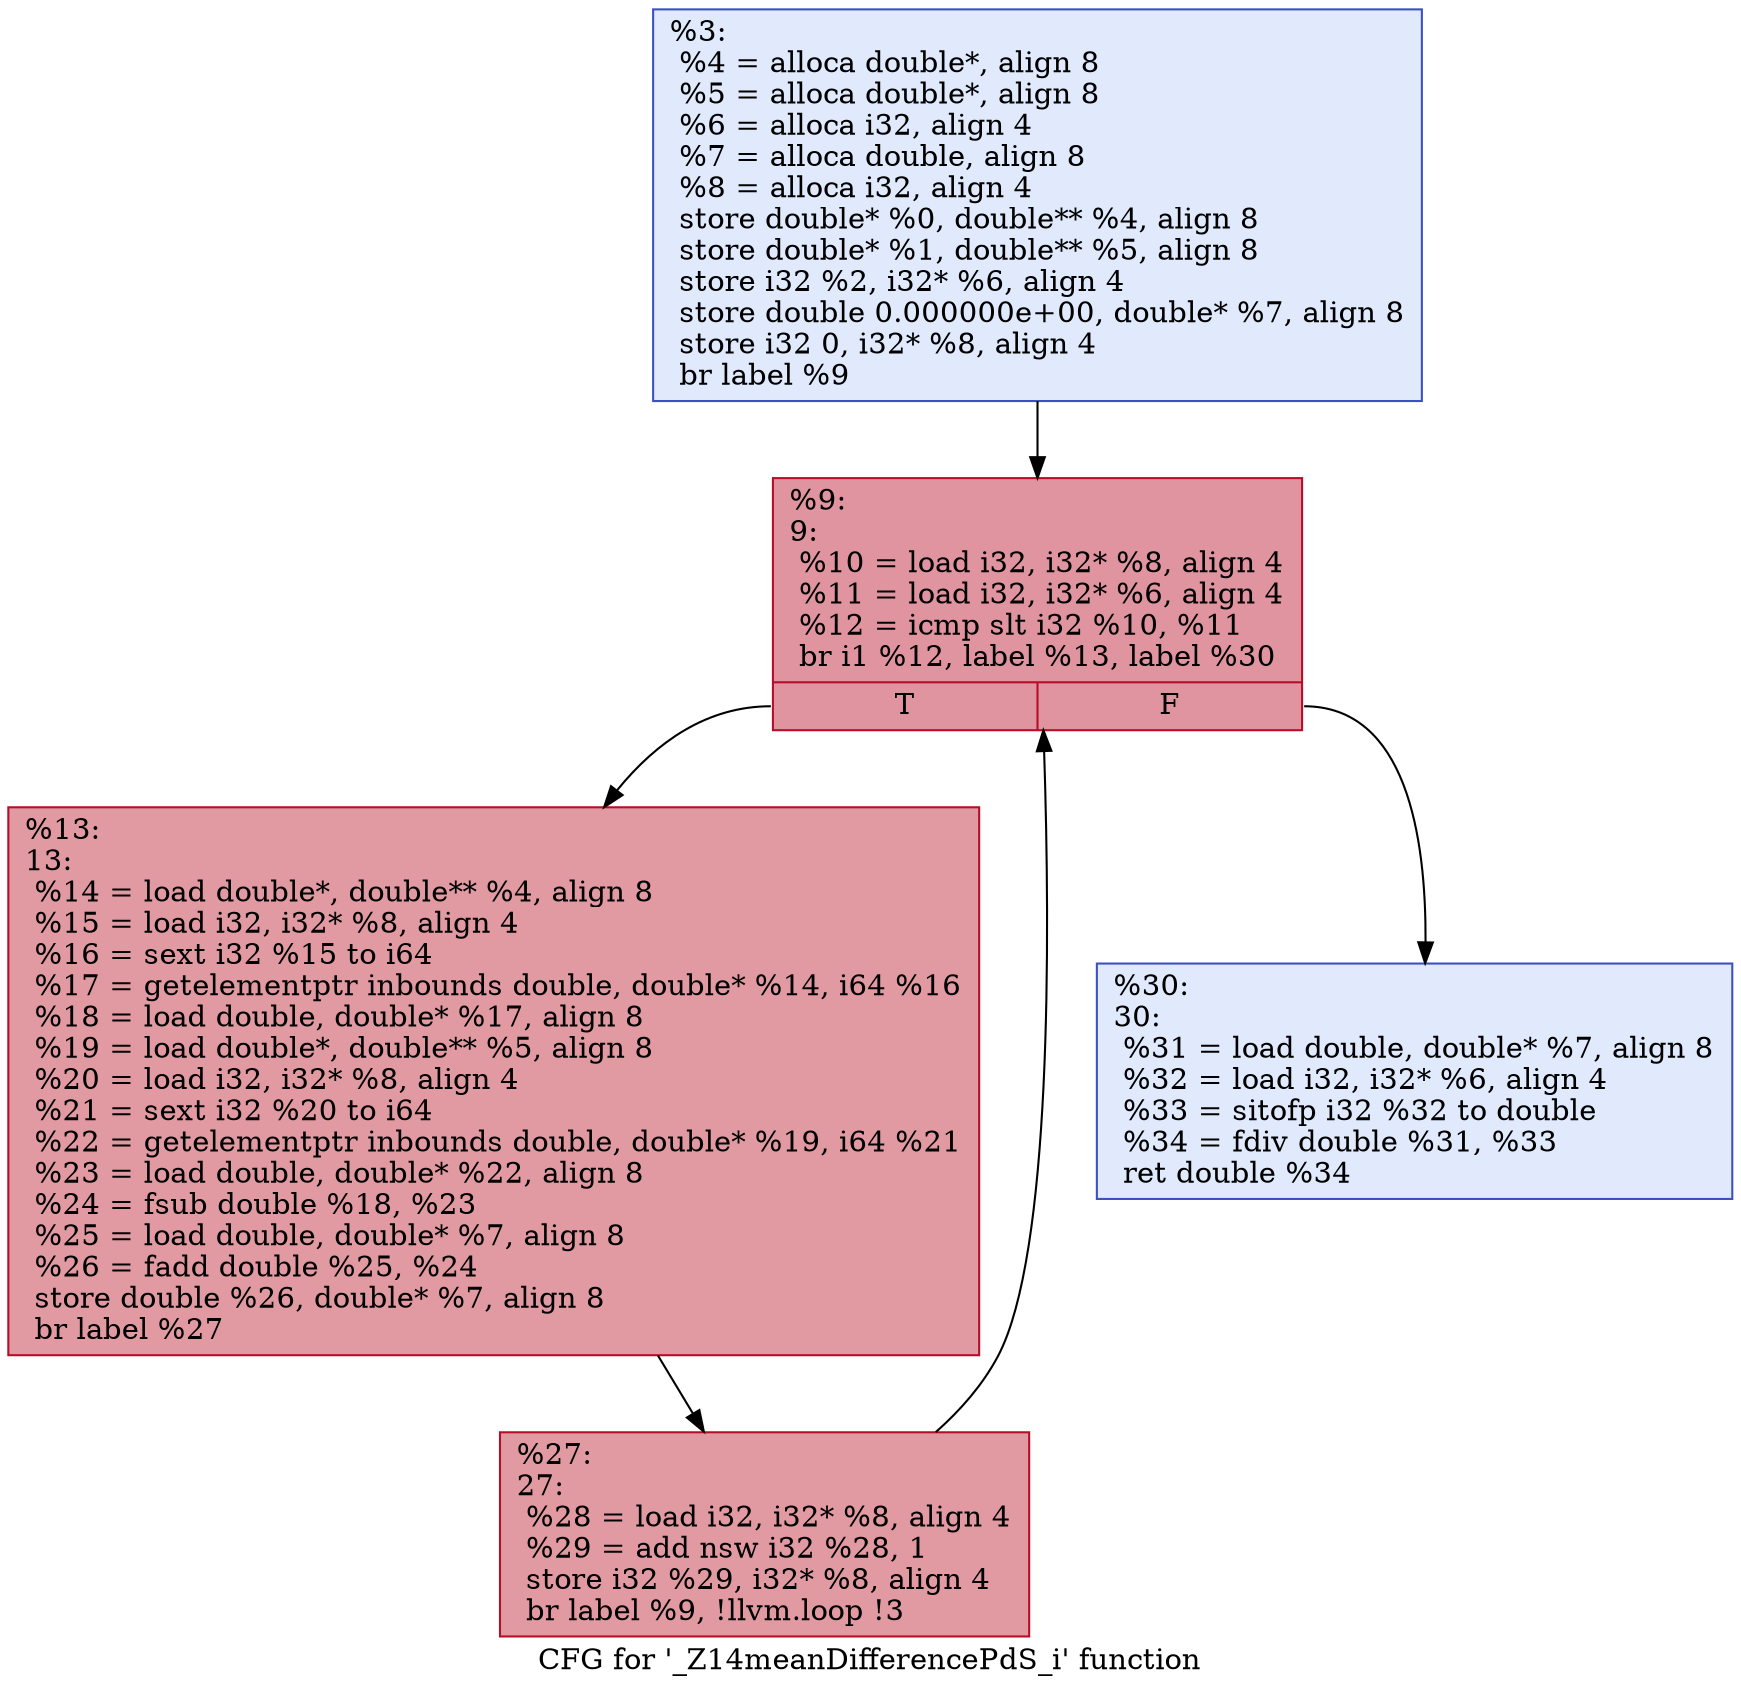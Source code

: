 digraph "CFG for '_Z14meanDifferencePdS_i' function" {
	label="CFG for '_Z14meanDifferencePdS_i' function";

	Node0x1c712900f80 [shape=record,color="#3d50c3ff", style=filled, fillcolor="#b9d0f970",label="{%3:\l  %4 = alloca double*, align 8\l  %5 = alloca double*, align 8\l  %6 = alloca i32, align 4\l  %7 = alloca double, align 8\l  %8 = alloca i32, align 4\l  store double* %0, double** %4, align 8\l  store double* %1, double** %5, align 8\l  store i32 %2, i32* %6, align 4\l  store double 0.000000e+00, double* %7, align 8\l  store i32 0, i32* %8, align 4\l  br label %9\l}"];
	Node0x1c712900f80 -> Node0x1c712900bc0;
	Node0x1c712900bc0 [shape=record,color="#b70d28ff", style=filled, fillcolor="#b70d2870",label="{%9:\l9:                                                \l  %10 = load i32, i32* %8, align 4\l  %11 = load i32, i32* %6, align 4\l  %12 = icmp slt i32 %10, %11\l  br i1 %12, label %13, label %30\l|{<s0>T|<s1>F}}"];
	Node0x1c712900bc0:s0 -> Node0x1c7129011b0;
	Node0x1c712900bc0:s1 -> Node0x1c7129012a0;
	Node0x1c7129011b0 [shape=record,color="#b70d28ff", style=filled, fillcolor="#bb1b2c70",label="{%13:\l13:                                               \l  %14 = load double*, double** %4, align 8\l  %15 = load i32, i32* %8, align 4\l  %16 = sext i32 %15 to i64\l  %17 = getelementptr inbounds double, double* %14, i64 %16\l  %18 = load double, double* %17, align 8\l  %19 = load double*, double** %5, align 8\l  %20 = load i32, i32* %8, align 4\l  %21 = sext i32 %20 to i64\l  %22 = getelementptr inbounds double, double* %19, i64 %21\l  %23 = load double, double* %22, align 8\l  %24 = fsub double %18, %23\l  %25 = load double, double* %7, align 8\l  %26 = fadd double %25, %24\l  store double %26, double* %7, align 8\l  br label %27\l}"];
	Node0x1c7129011b0 -> Node0x1c712901520;
	Node0x1c712901520 [shape=record,color="#b70d28ff", style=filled, fillcolor="#bb1b2c70",label="{%27:\l27:                                               \l  %28 = load i32, i32* %8, align 4\l  %29 = add nsw i32 %28, 1\l  store i32 %29, i32* %8, align 4\l  br label %9, !llvm.loop !3\l}"];
	Node0x1c712901520 -> Node0x1c712900bc0;
	Node0x1c7129012a0 [shape=record,color="#3d50c3ff", style=filled, fillcolor="#b9d0f970",label="{%30:\l30:                                               \l  %31 = load double, double* %7, align 8\l  %32 = load i32, i32* %6, align 4\l  %33 = sitofp i32 %32 to double\l  %34 = fdiv double %31, %33\l  ret double %34\l}"];
}
